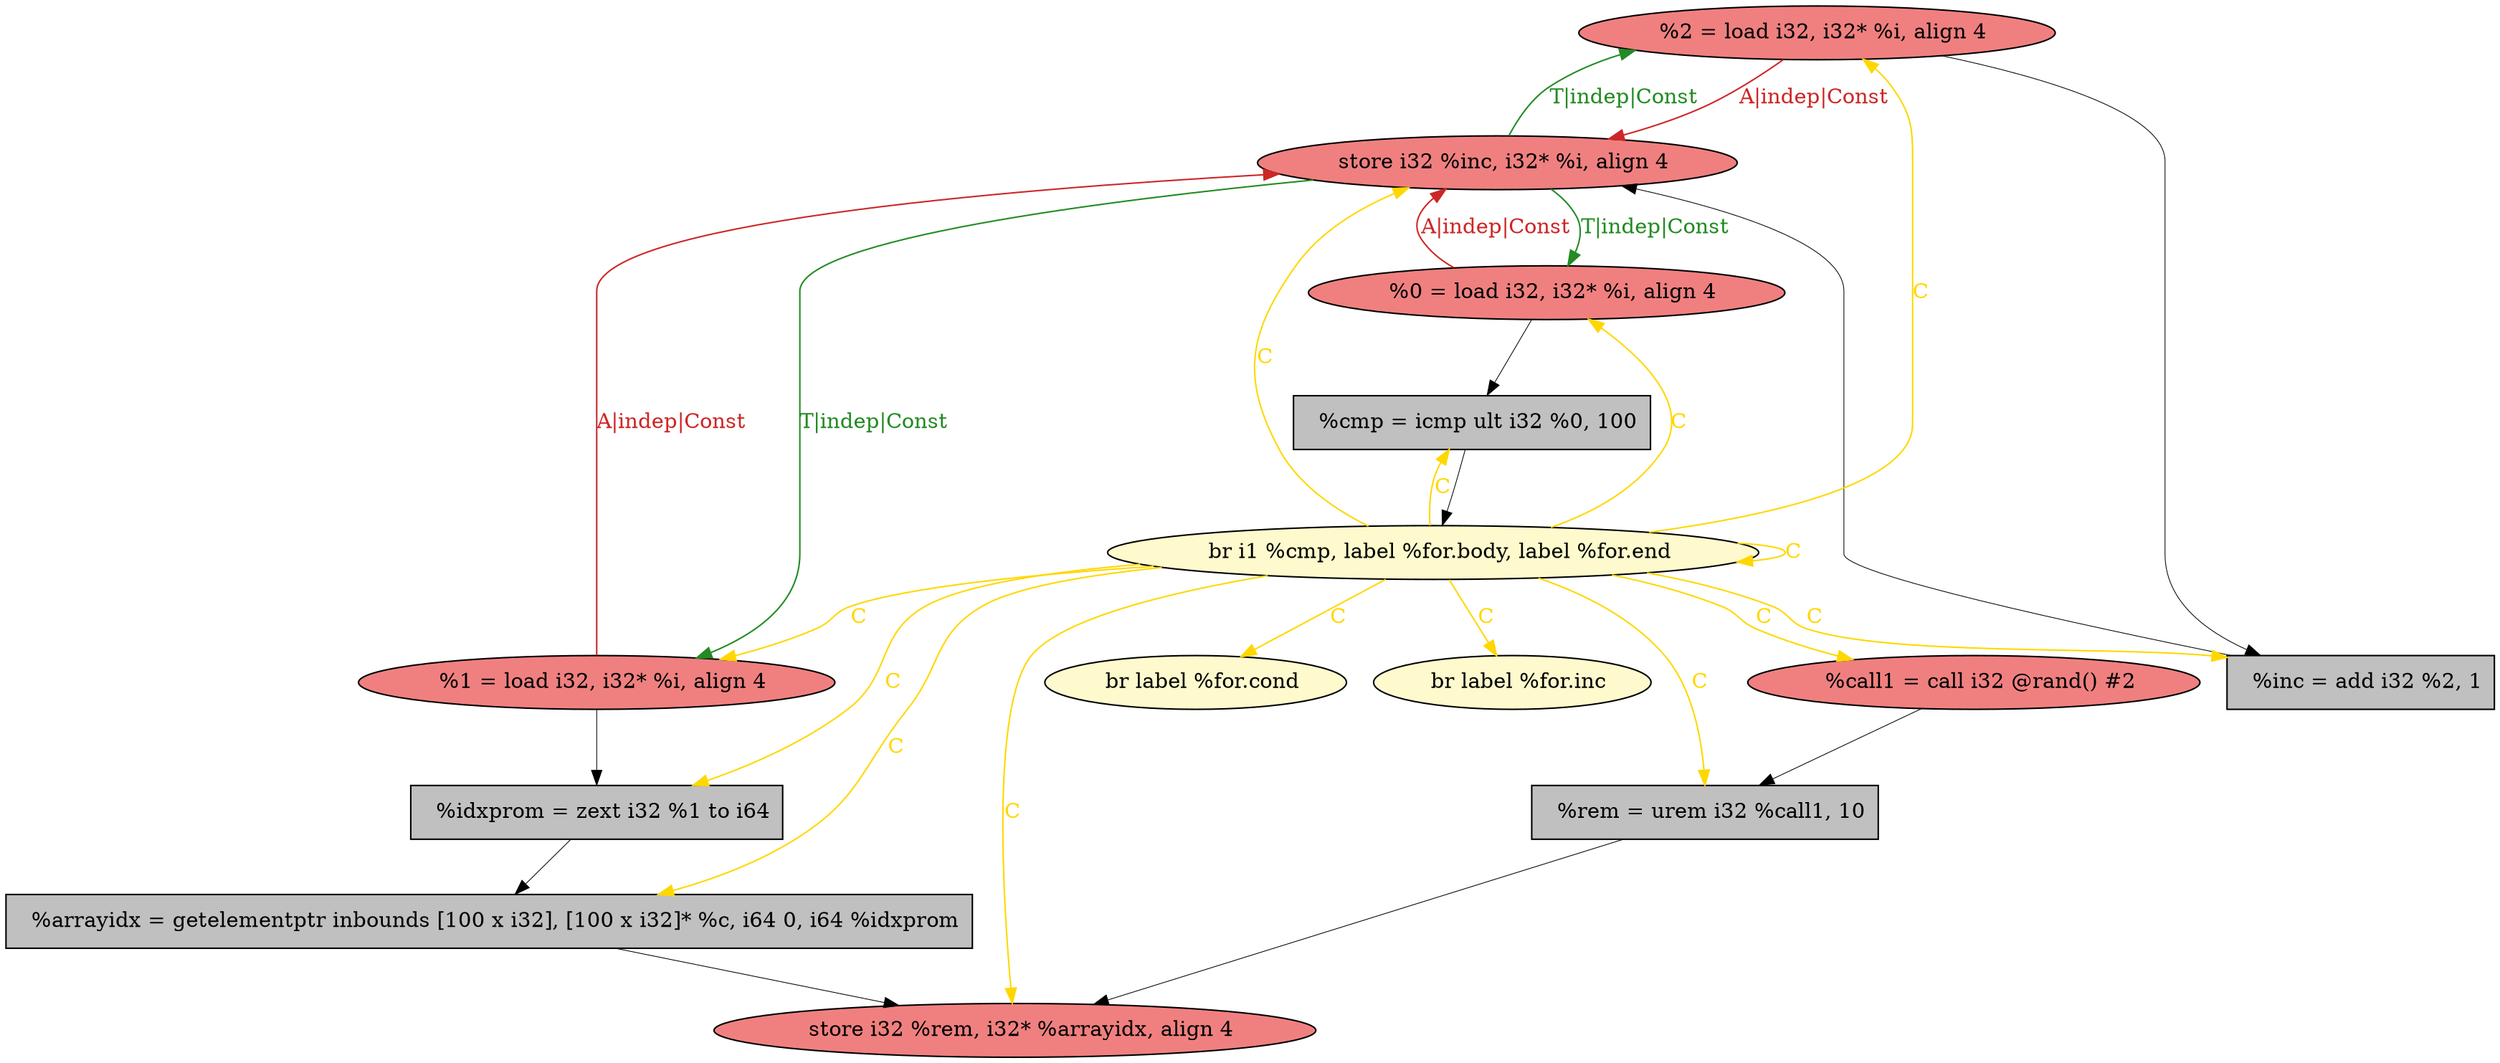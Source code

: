 
digraph G {


node242 [fillcolor=lightcoral,label="  %2 = load i32, i32* %i, align 4",shape=ellipse,style=filled ]
node241 [fillcolor=lemonchiffon,label="  br label %for.cond",shape=ellipse,style=filled ]
node240 [fillcolor=lemonchiffon,label="  br label %for.inc",shape=ellipse,style=filled ]
node238 [fillcolor=lightcoral,label="  store i32 %inc, i32* %i, align 4",shape=ellipse,style=filled ]
node237 [fillcolor=grey,label="  %idxprom = zext i32 %1 to i64",shape=rectangle,style=filled ]
node239 [fillcolor=grey,label="  %inc = add i32 %2, 1",shape=rectangle,style=filled ]
node231 [fillcolor=grey,label="  %rem = urem i32 %call1, 10",shape=rectangle,style=filled ]
node243 [fillcolor=grey,label="  %arrayidx = getelementptr inbounds [100 x i32], [100 x i32]* %c, i64 0, i64 %idxprom",shape=rectangle,style=filled ]
node232 [fillcolor=lightcoral,label="  store i32 %rem, i32* %arrayidx, align 4",shape=ellipse,style=filled ]
node230 [fillcolor=lemonchiffon,label="  br i1 %cmp, label %for.body, label %for.end",shape=ellipse,style=filled ]
node235 [fillcolor=lightcoral,label="  %call1 = call i32 @rand() #2",shape=ellipse,style=filled ]
node233 [fillcolor=lightcoral,label="  %0 = load i32, i32* %i, align 4",shape=ellipse,style=filled ]
node236 [fillcolor=grey,label="  %cmp = icmp ult i32 %0, 100",shape=rectangle,style=filled ]
node234 [fillcolor=lightcoral,label="  %1 = load i32, i32* %i, align 4",shape=ellipse,style=filled ]

node238->node234 [style=solid,color=forestgreen,label="T|indep|Const",penwidth=1.0,fontcolor=forestgreen ]
node234->node238 [style=solid,color=firebrick3,label="A|indep|Const",penwidth=1.0,fontcolor=firebrick3 ]
node235->node231 [style=solid,color=black,label="",penwidth=0.5,fontcolor=black ]
node238->node233 [style=solid,color=forestgreen,label="T|indep|Const",penwidth=1.0,fontcolor=forestgreen ]
node233->node238 [style=solid,color=firebrick3,label="A|indep|Const",penwidth=1.0,fontcolor=firebrick3 ]
node230->node236 [style=solid,color=gold,label="C",penwidth=1.0,fontcolor=gold ]
node236->node230 [style=solid,color=black,label="",penwidth=0.5,fontcolor=black ]
node238->node242 [style=solid,color=forestgreen,label="T|indep|Const",penwidth=1.0,fontcolor=forestgreen ]
node242->node238 [style=solid,color=firebrick3,label="A|indep|Const",penwidth=1.0,fontcolor=firebrick3 ]
node233->node236 [style=solid,color=black,label="",penwidth=0.5,fontcolor=black ]
node230->node235 [style=solid,color=gold,label="C",penwidth=1.0,fontcolor=gold ]
node237->node243 [style=solid,color=black,label="",penwidth=0.5,fontcolor=black ]
node231->node232 [style=solid,color=black,label="",penwidth=0.5,fontcolor=black ]
node230->node233 [style=solid,color=gold,label="C",penwidth=1.0,fontcolor=gold ]
node230->node240 [style=solid,color=gold,label="C",penwidth=1.0,fontcolor=gold ]
node230->node232 [style=solid,color=gold,label="C",penwidth=1.0,fontcolor=gold ]
node230->node241 [style=solid,color=gold,label="C",penwidth=1.0,fontcolor=gold ]
node239->node238 [style=solid,color=black,label="",penwidth=0.5,fontcolor=black ]
node243->node232 [style=solid,color=black,label="",penwidth=0.5,fontcolor=black ]
node230->node239 [style=solid,color=gold,label="C",penwidth=1.0,fontcolor=gold ]
node230->node237 [style=solid,color=gold,label="C",penwidth=1.0,fontcolor=gold ]
node230->node234 [style=solid,color=gold,label="C",penwidth=1.0,fontcolor=gold ]
node230->node231 [style=solid,color=gold,label="C",penwidth=1.0,fontcolor=gold ]
node230->node238 [style=solid,color=gold,label="C",penwidth=1.0,fontcolor=gold ]
node230->node242 [style=solid,color=gold,label="C",penwidth=1.0,fontcolor=gold ]
node230->node230 [style=solid,color=gold,label="C",penwidth=1.0,fontcolor=gold ]
node230->node243 [style=solid,color=gold,label="C",penwidth=1.0,fontcolor=gold ]
node242->node239 [style=solid,color=black,label="",penwidth=0.5,fontcolor=black ]
node234->node237 [style=solid,color=black,label="",penwidth=0.5,fontcolor=black ]


}
